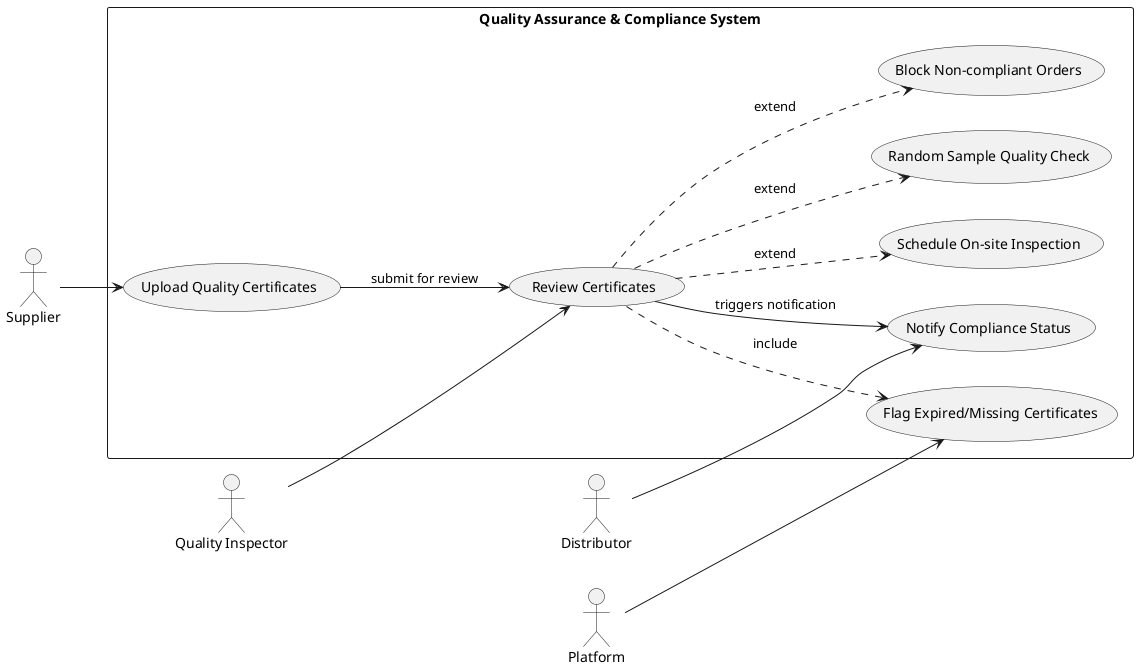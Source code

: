 @startuml
left to right direction


actor Supplier
actor "Quality Inspector" as Inspector
actor Distributor
actor Platform

rectangle "Quality Assurance & Compliance System" {
    usecase "Upload Quality Certificates" as UC1
    usecase "Review Certificates" as UC2
    usecase "Flag Expired/Missing Certificates" as UC3
    usecase "Notify Compliance Status" as UC4
    usecase "Schedule On-site Inspection" as UC5
    usecase "Random Sample Quality Check" as UC6
    usecase "Block Non-compliant Orders" as UC7
}

' Actor interactions
Supplier --> UC1
Inspector --> UC2
Platform --> UC3
Distributor --> UC4

' Main flow
UC1 --> UC2 : submit for review
UC2 --> UC4 : triggers notification

' Include relationship (always happens)
UC2 ..> UC3 : «include»

' Extend relationships (optional flows)
UC2 ..> UC5 : «extend»
UC2 ..> UC6 : «extend»
UC2 ..> UC7 : «extend»

@enduml
